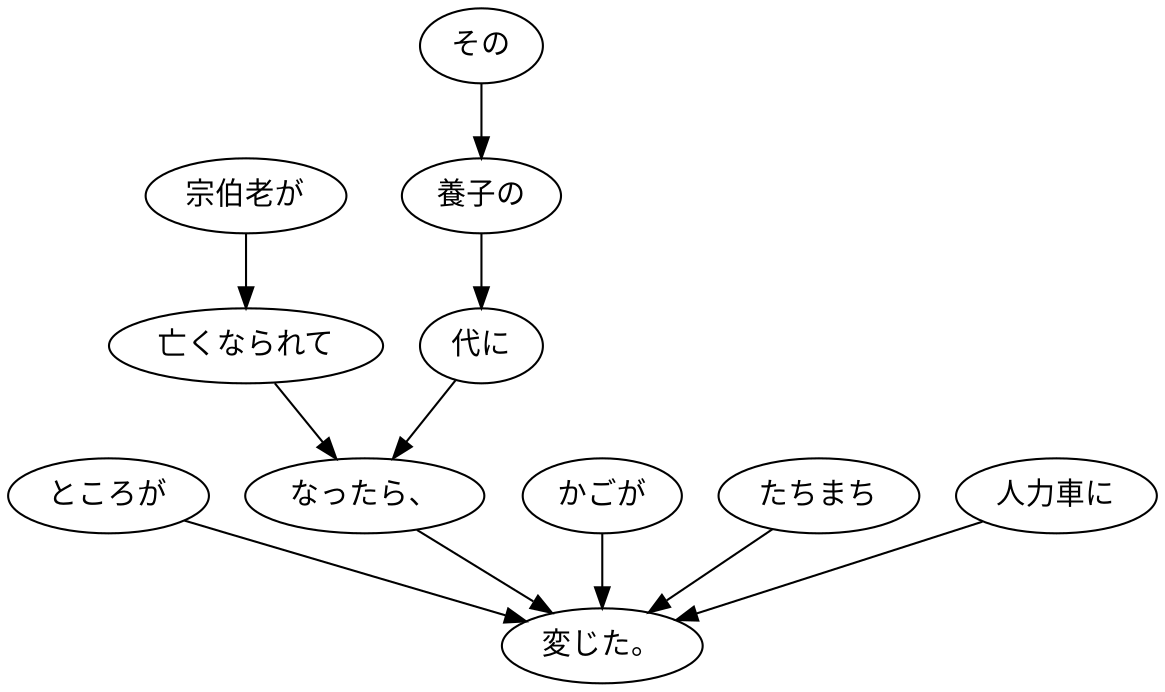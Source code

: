 digraph graph5572 {
	node0 [label="ところが"];
	node1 [label="宗伯老が"];
	node2 [label="亡くなられて"];
	node3 [label="その"];
	node4 [label="養子の"];
	node5 [label="代に"];
	node6 [label="なったら、"];
	node7 [label="かごが"];
	node8 [label="たちまち"];
	node9 [label="人力車に"];
	node10 [label="変じた。"];
	node0 -> node10;
	node1 -> node2;
	node2 -> node6;
	node3 -> node4;
	node4 -> node5;
	node5 -> node6;
	node6 -> node10;
	node7 -> node10;
	node8 -> node10;
	node9 -> node10;
}
